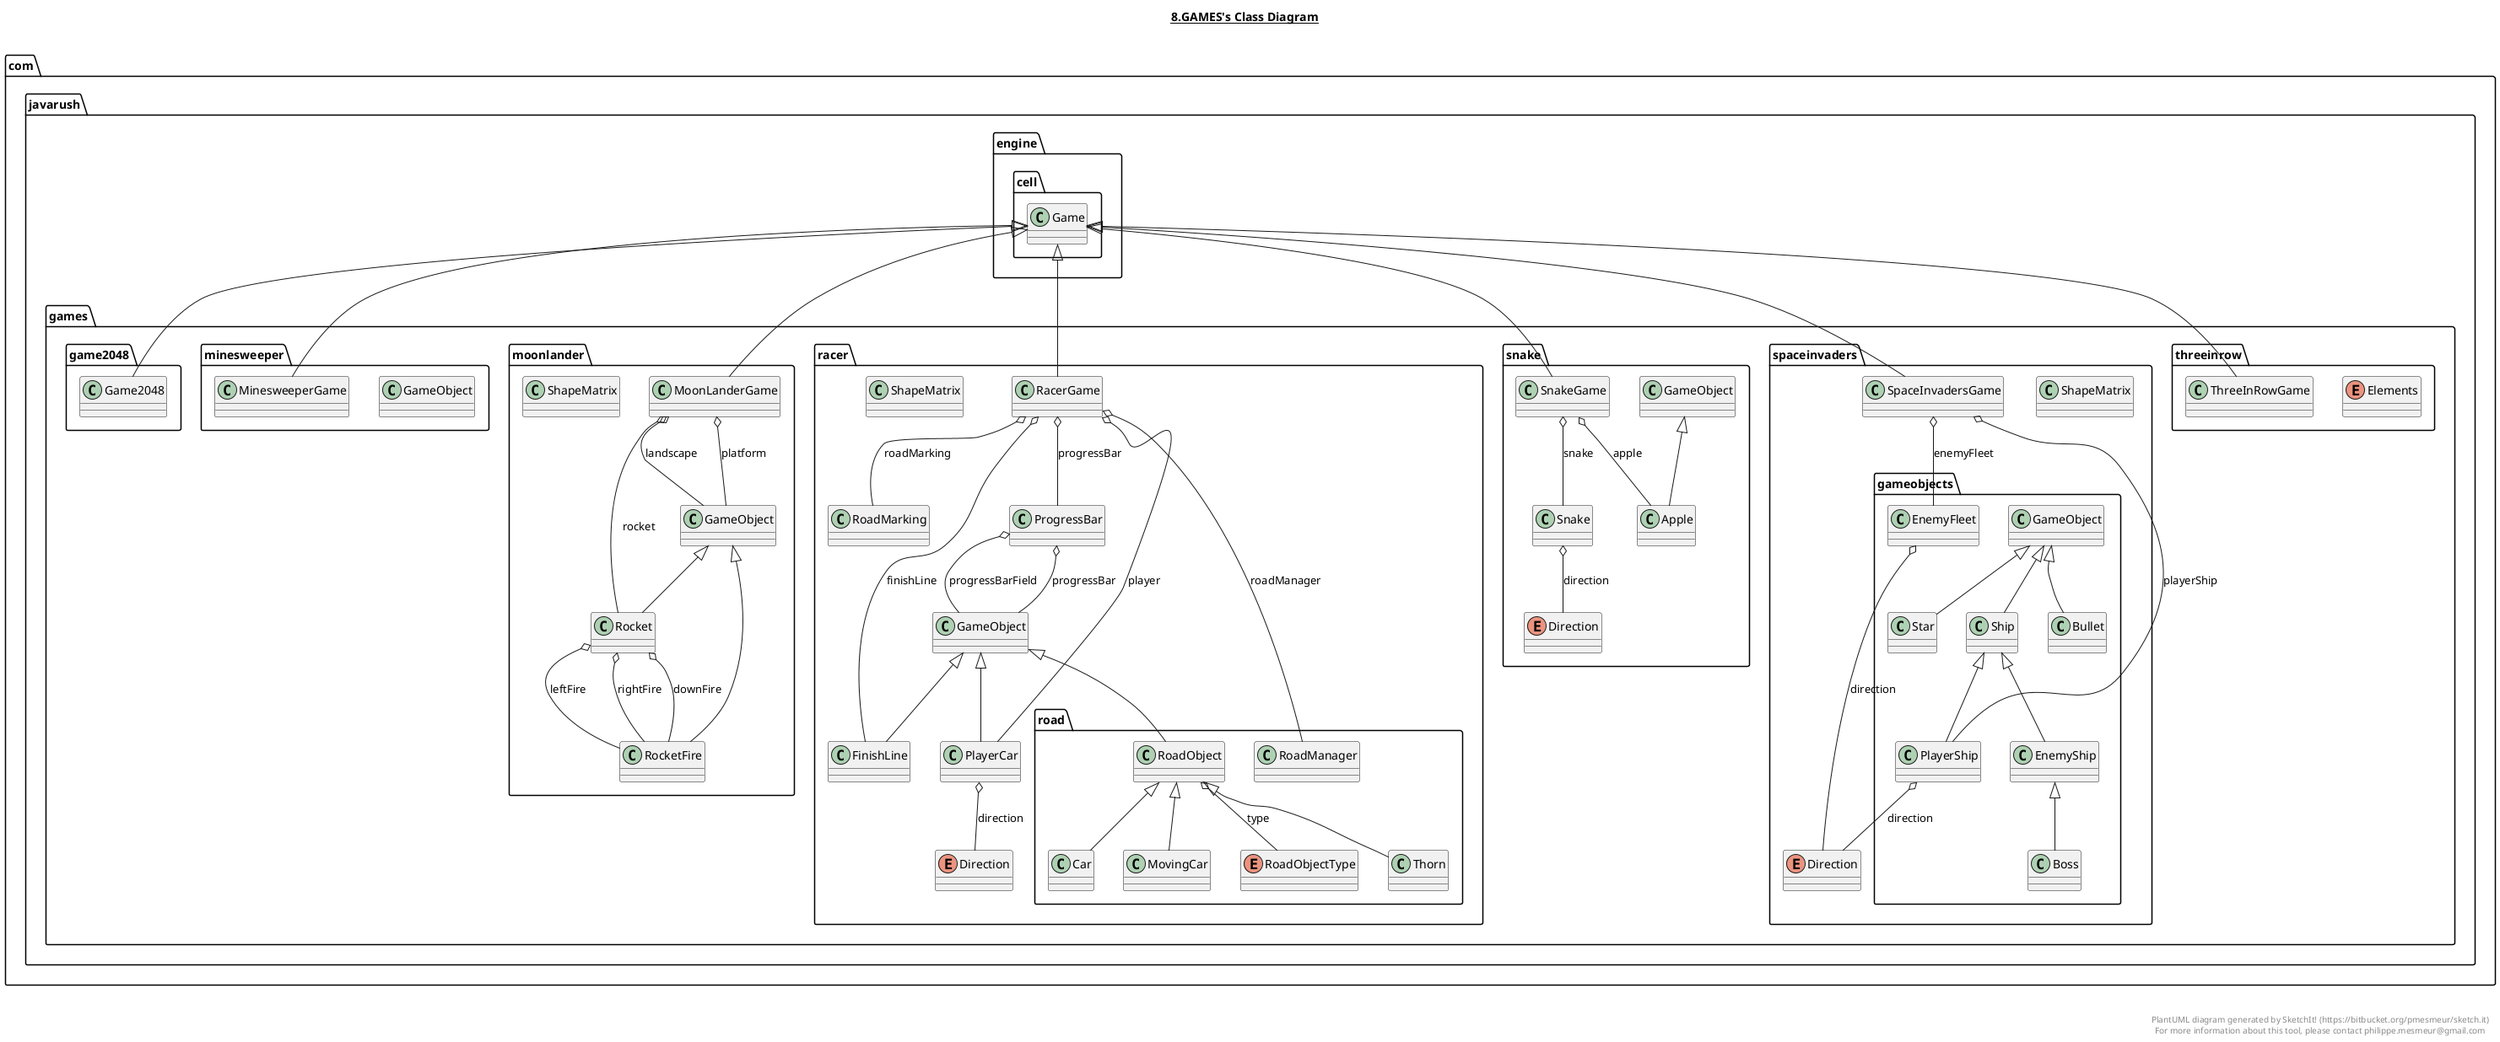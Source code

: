 @startuml

title __8.GAMES's Class Diagram__\n

  namespace com.javarush.games.game2048 {
    class com.javarush.games.game2048.Game2048 {
    }
  }
  

  namespace com.javarush.games.minesweeper {
    class com.javarush.games.minesweeper.GameObject {
    }
  }
  

  namespace com.javarush.games.minesweeper {
    class com.javarush.games.minesweeper.MinesweeperGame {
    }
  }
  

  namespace com.javarush.games.moonlander {
    class com.javarush.games.moonlander.GameObject {
    }
  }
  

  namespace com.javarush.games.moonlander {
    class com.javarush.games.moonlander.MoonLanderGame {
    }
  }
  

  namespace com.javarush.games.moonlander {
    class com.javarush.games.moonlander.Rocket {
    }
  }
  

  namespace com.javarush.games.moonlander {
    class com.javarush.games.moonlander.RocketFire {
    }
  }
  

  namespace com.javarush.games.moonlander {
    class com.javarush.games.moonlander.ShapeMatrix {
    }
  }
  

  namespace com.javarush.games.racer {
    enum Direction {
    }
  }
  

  namespace com.javarush.games.racer {
    class com.javarush.games.racer.FinishLine {
    }
  }
  

  namespace com.javarush.games.racer {
    class com.javarush.games.racer.GameObject {
    }
  }
  

  namespace com.javarush.games.racer {
    class com.javarush.games.racer.PlayerCar {
    }
  }
  

  namespace com.javarush.games.racer {
    class com.javarush.games.racer.ProgressBar {
    }
  }
  

  namespace com.javarush.games.racer {
    class com.javarush.games.racer.RacerGame {
    }
  }
  

  namespace com.javarush.games.racer {
    class com.javarush.games.racer.RoadMarking {
    }
  }
  

  namespace com.javarush.games.racer {
    class com.javarush.games.racer.ShapeMatrix {
    }
  }
  

  namespace com.javarush.games.racer {
    namespace road {
      class com.javarush.games.racer.road.Car {
      }
    }
  }
  

  namespace com.javarush.games.racer {
    namespace road {
      class com.javarush.games.racer.road.MovingCar {
      }
    }
  }
  

  namespace com.javarush.games.racer {
    namespace road {
      class com.javarush.games.racer.road.RoadManager {
      }
    }
  }
  

  namespace com.javarush.games.racer {
    namespace road {
      class com.javarush.games.racer.road.RoadObject {
      }
    }
  }
  

  namespace com.javarush.games.racer {
    namespace road {
      enum RoadObjectType {
      }
    }
  }
  

  namespace com.javarush.games.racer {
    namespace road {
      class com.javarush.games.racer.road.Thorn {
      }
    }
  }
  

  namespace com.javarush.games.snake {
    class com.javarush.games.snake.Apple {
    }
  }
  

  namespace com.javarush.games.snake {
    enum Direction {
    }
  }
  

  namespace com.javarush.games.snake {
    class com.javarush.games.snake.GameObject {
    }
  }
  

  namespace com.javarush.games.snake {
    class com.javarush.games.snake.Snake {
    }
  }
  

  namespace com.javarush.games.snake {
    class com.javarush.games.snake.SnakeGame {
    }
  }
  

  namespace com.javarush.games.spaceinvaders {
    enum Direction {
    }
  }
  

  namespace com.javarush.games.spaceinvaders {
    class com.javarush.games.spaceinvaders.ShapeMatrix {
    }
  }
  

  namespace com.javarush.games.spaceinvaders {
    class com.javarush.games.spaceinvaders.SpaceInvadersGame {
    }
  }
  

  namespace com.javarush.games.spaceinvaders {
    namespace gameobjects {
      class com.javarush.games.spaceinvaders.gameobjects.Boss {
      }
    }
  }
  

  namespace com.javarush.games.spaceinvaders {
    namespace gameobjects {
      class com.javarush.games.spaceinvaders.gameobjects.Bullet {
      }
    }
  }
  

  namespace com.javarush.games.spaceinvaders {
    namespace gameobjects {
      class com.javarush.games.spaceinvaders.gameobjects.EnemyFleet {
      }
    }
  }
  

  namespace com.javarush.games.spaceinvaders {
    namespace gameobjects {
      class com.javarush.games.spaceinvaders.gameobjects.EnemyShip {
      }
    }
  }
  

  namespace com.javarush.games.spaceinvaders {
    namespace gameobjects {
      class com.javarush.games.spaceinvaders.gameobjects.GameObject {
      }
    }
  }
  

  namespace com.javarush.games.spaceinvaders {
    namespace gameobjects {
      class com.javarush.games.spaceinvaders.gameobjects.PlayerShip {
      }
    }
  }
  

  namespace com.javarush.games.spaceinvaders {
    namespace gameobjects {
      class com.javarush.games.spaceinvaders.gameobjects.Ship {
      }
    }
  }
  

  namespace com.javarush.games.spaceinvaders {
    namespace gameobjects {
      class com.javarush.games.spaceinvaders.gameobjects.Star {
      }
    }
  }
  

  namespace com.javarush.games.threeinrow {
    enum Elements {
    }
  }
  

  namespace com.javarush.games.threeinrow {
    class com.javarush.games.threeinrow.ThreeInRowGame {
    }
  }
  

  com.javarush.games.game2048.Game2048 -up-|> com.javarush.engine.cell.Game
  com.javarush.games.minesweeper.MinesweeperGame -up-|> com.javarush.engine.cell.Game
  com.javarush.games.moonlander.MoonLanderGame -up-|> com.javarush.engine.cell.Game
  com.javarush.games.moonlander.MoonLanderGame o-- com.javarush.games.moonlander.GameObject : landscape
  com.javarush.games.moonlander.MoonLanderGame o-- com.javarush.games.moonlander.GameObject : platform
  com.javarush.games.moonlander.MoonLanderGame o-- com.javarush.games.moonlander.Rocket : rocket
  com.javarush.games.moonlander.Rocket -up-|> com.javarush.games.moonlander.GameObject
  com.javarush.games.moonlander.Rocket o-- com.javarush.games.moonlander.RocketFire : downFire
  com.javarush.games.moonlander.Rocket o-- com.javarush.games.moonlander.RocketFire : leftFire
  com.javarush.games.moonlander.Rocket o-- com.javarush.games.moonlander.RocketFire : rightFire
  com.javarush.games.moonlander.RocketFire -up-|> com.javarush.games.moonlander.GameObject
  com.javarush.games.racer.FinishLine -up-|> com.javarush.games.racer.GameObject
  com.javarush.games.racer.PlayerCar -up-|> com.javarush.games.racer.GameObject
  com.javarush.games.racer.PlayerCar o-- com.javarush.games.racer.Direction : direction
  com.javarush.games.racer.ProgressBar o-- com.javarush.games.racer.GameObject : progressBar
  com.javarush.games.racer.ProgressBar o-- com.javarush.games.racer.GameObject : progressBarField
  com.javarush.games.racer.RacerGame -up-|> com.javarush.engine.cell.Game
  com.javarush.games.racer.RacerGame o-- com.javarush.games.racer.FinishLine : finishLine
  com.javarush.games.racer.RacerGame o-- com.javarush.games.racer.PlayerCar : player
  com.javarush.games.racer.RacerGame o-- com.javarush.games.racer.ProgressBar : progressBar
  com.javarush.games.racer.RacerGame o-- com.javarush.games.racer.road.RoadManager : roadManager
  com.javarush.games.racer.RacerGame o-- com.javarush.games.racer.RoadMarking : roadMarking
  com.javarush.games.racer.road.Car -up-|> com.javarush.games.racer.road.RoadObject
  com.javarush.games.racer.road.MovingCar -up-|> com.javarush.games.racer.road.RoadObject
  com.javarush.games.racer.road.RoadObject -up-|> com.javarush.games.racer.GameObject
  com.javarush.games.racer.road.RoadObject o-- com.javarush.games.racer.road.RoadObjectType : type
  com.javarush.games.racer.road.Thorn -up-|> com.javarush.games.racer.road.RoadObject
  com.javarush.games.snake.Apple -up-|> com.javarush.games.snake.GameObject
  com.javarush.games.snake.Snake o-- com.javarush.games.snake.Direction : direction
  com.javarush.games.snake.SnakeGame -up-|> com.javarush.engine.cell.Game
  com.javarush.games.snake.SnakeGame o-- com.javarush.games.snake.Apple : apple
  com.javarush.games.snake.SnakeGame o-- com.javarush.games.snake.Snake : snake
  com.javarush.games.spaceinvaders.SpaceInvadersGame -up-|> com.javarush.engine.cell.Game
  com.javarush.games.spaceinvaders.SpaceInvadersGame o-- com.javarush.games.spaceinvaders.gameobjects.EnemyFleet : enemyFleet
  com.javarush.games.spaceinvaders.SpaceInvadersGame o-- com.javarush.games.spaceinvaders.gameobjects.PlayerShip : playerShip
  com.javarush.games.spaceinvaders.gameobjects.Boss -up-|> com.javarush.games.spaceinvaders.gameobjects.EnemyShip
  com.javarush.games.spaceinvaders.gameobjects.Bullet -up-|> com.javarush.games.spaceinvaders.gameobjects.GameObject
  com.javarush.games.spaceinvaders.gameobjects.EnemyFleet o-- com.javarush.games.spaceinvaders.Direction : direction
  com.javarush.games.spaceinvaders.gameobjects.EnemyShip -up-|> com.javarush.games.spaceinvaders.gameobjects.Ship
  com.javarush.games.spaceinvaders.gameobjects.PlayerShip -up-|> com.javarush.games.spaceinvaders.gameobjects.Ship
  com.javarush.games.spaceinvaders.gameobjects.PlayerShip o-- com.javarush.games.spaceinvaders.Direction : direction
  com.javarush.games.spaceinvaders.gameobjects.Ship -up-|> com.javarush.games.spaceinvaders.gameobjects.GameObject
  com.javarush.games.spaceinvaders.gameobjects.Star -up-|> com.javarush.games.spaceinvaders.gameobjects.GameObject
  com.javarush.games.threeinrow.ThreeInRowGame -up-|> com.javarush.engine.cell.Game


right footer


PlantUML diagram generated by SketchIt! (https://bitbucket.org/pmesmeur/sketch.it)
For more information about this tool, please contact philippe.mesmeur@gmail.com
endfooter

@enduml
